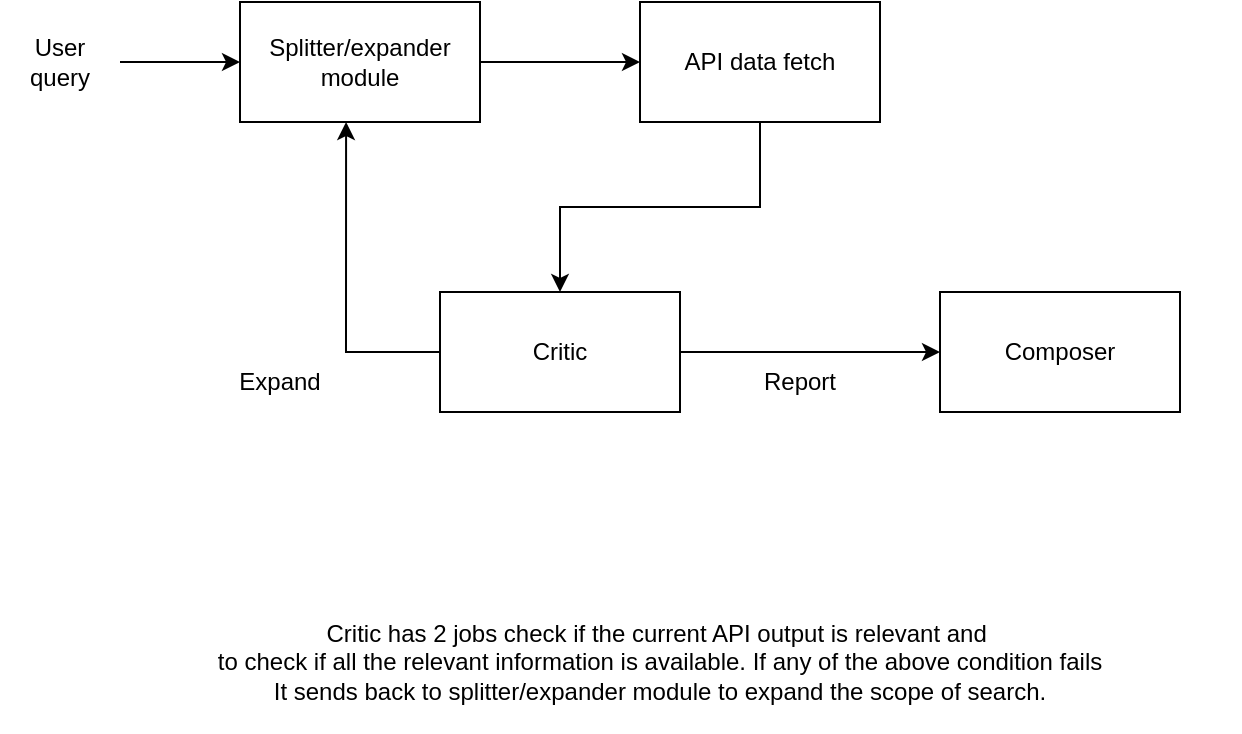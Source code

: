 <mxfile version="24.7.6">
  <diagram name="Page-1" id="rPnLysK_M6EsFPneHDV4">
    <mxGraphModel dx="2306" dy="1143" grid="1" gridSize="10" guides="1" tooltips="1" connect="1" arrows="1" fold="1" page="1" pageScale="1" pageWidth="850" pageHeight="1100" math="0" shadow="0">
      <root>
        <mxCell id="0" />
        <mxCell id="1" parent="0" />
        <mxCell id="QeS0jktTzJUNAJvz5Dm4-7" style="edgeStyle=orthogonalEdgeStyle;rounded=0;orthogonalLoop=1;jettySize=auto;html=1;exitX=1;exitY=0.5;exitDx=0;exitDy=0;entryX=0;entryY=0.5;entryDx=0;entryDy=0;" parent="1" source="QeS0jktTzJUNAJvz5Dm4-1" target="QeS0jktTzJUNAJvz5Dm4-2" edge="1">
          <mxGeometry relative="1" as="geometry" />
        </mxCell>
        <mxCell id="QeS0jktTzJUNAJvz5Dm4-1" value="User query" style="text;strokeColor=none;align=center;fillColor=none;html=1;verticalAlign=middle;whiteSpace=wrap;rounded=0;" parent="1" vertex="1">
          <mxGeometry x="50" y="190" width="60" height="30" as="geometry" />
        </mxCell>
        <mxCell id="QeS0jktTzJUNAJvz5Dm4-8" style="edgeStyle=orthogonalEdgeStyle;rounded=0;orthogonalLoop=1;jettySize=auto;html=1;exitX=1;exitY=0.5;exitDx=0;exitDy=0;entryX=0;entryY=0.5;entryDx=0;entryDy=0;" parent="1" source="QeS0jktTzJUNAJvz5Dm4-2" target="QeS0jktTzJUNAJvz5Dm4-3" edge="1">
          <mxGeometry relative="1" as="geometry" />
        </mxCell>
        <mxCell id="QeS0jktTzJUNAJvz5Dm4-2" value="Splitter/expander module" style="rounded=0;whiteSpace=wrap;html=1;" parent="1" vertex="1">
          <mxGeometry x="170" y="175" width="120" height="60" as="geometry" />
        </mxCell>
        <mxCell id="QeS0jktTzJUNAJvz5Dm4-9" style="edgeStyle=orthogonalEdgeStyle;rounded=0;orthogonalLoop=1;jettySize=auto;html=1;exitX=0.5;exitY=1;exitDx=0;exitDy=0;entryX=0.5;entryY=0;entryDx=0;entryDy=0;" parent="1" source="QeS0jktTzJUNAJvz5Dm4-3" target="QeS0jktTzJUNAJvz5Dm4-4" edge="1">
          <mxGeometry relative="1" as="geometry" />
        </mxCell>
        <mxCell id="QeS0jktTzJUNAJvz5Dm4-3" value="API data fetch" style="rounded=0;whiteSpace=wrap;html=1;" parent="1" vertex="1">
          <mxGeometry x="370" y="175" width="120" height="60" as="geometry" />
        </mxCell>
        <mxCell id="QeS0jktTzJUNAJvz5Dm4-11" style="edgeStyle=orthogonalEdgeStyle;rounded=0;orthogonalLoop=1;jettySize=auto;html=1;exitX=1;exitY=0.5;exitDx=0;exitDy=0;entryX=0;entryY=0.5;entryDx=0;entryDy=0;" parent="1" source="QeS0jktTzJUNAJvz5Dm4-4" target="QeS0jktTzJUNAJvz5Dm4-5" edge="1">
          <mxGeometry relative="1" as="geometry" />
        </mxCell>
        <mxCell id="QeS0jktTzJUNAJvz5Dm4-4" value="Critic" style="rounded=0;whiteSpace=wrap;html=1;" parent="1" vertex="1">
          <mxGeometry x="270" y="320" width="120" height="60" as="geometry" />
        </mxCell>
        <mxCell id="QeS0jktTzJUNAJvz5Dm4-5" value="Composer" style="rounded=0;whiteSpace=wrap;html=1;" parent="1" vertex="1">
          <mxGeometry x="520" y="320" width="120" height="60" as="geometry" />
        </mxCell>
        <mxCell id="QeS0jktTzJUNAJvz5Dm4-10" style="edgeStyle=orthogonalEdgeStyle;rounded=0;orthogonalLoop=1;jettySize=auto;html=1;exitX=0;exitY=0.5;exitDx=0;exitDy=0;entryX=0.442;entryY=1;entryDx=0;entryDy=0;entryPerimeter=0;" parent="1" source="QeS0jktTzJUNAJvz5Dm4-4" target="QeS0jktTzJUNAJvz5Dm4-2" edge="1">
          <mxGeometry relative="1" as="geometry" />
        </mxCell>
        <mxCell id="QeS0jktTzJUNAJvz5Dm4-12" value="Expand" style="text;strokeColor=none;align=center;fillColor=none;html=1;verticalAlign=middle;whiteSpace=wrap;rounded=0;" parent="1" vertex="1">
          <mxGeometry x="160" y="350" width="60" height="30" as="geometry" />
        </mxCell>
        <mxCell id="QeS0jktTzJUNAJvz5Dm4-13" value="Report" style="text;strokeColor=none;align=center;fillColor=none;html=1;verticalAlign=middle;whiteSpace=wrap;rounded=0;" parent="1" vertex="1">
          <mxGeometry x="420" y="350" width="60" height="30" as="geometry" />
        </mxCell>
        <mxCell id="QeS0jktTzJUNAJvz5Dm4-14" value="Critic has 2 jobs check if the current API output is relevant and&amp;nbsp;&lt;div&gt;to check if all the relevant information is available. If any of the above condition fails&lt;/div&gt;&lt;div&gt;It sends back to splitter/expander module to expand the scope of search.&lt;/div&gt;" style="text;strokeColor=none;align=center;fillColor=none;html=1;verticalAlign=middle;whiteSpace=wrap;rounded=0;" parent="1" vertex="1">
          <mxGeometry x="90" y="470" width="580" height="70" as="geometry" />
        </mxCell>
      </root>
    </mxGraphModel>
  </diagram>
</mxfile>
